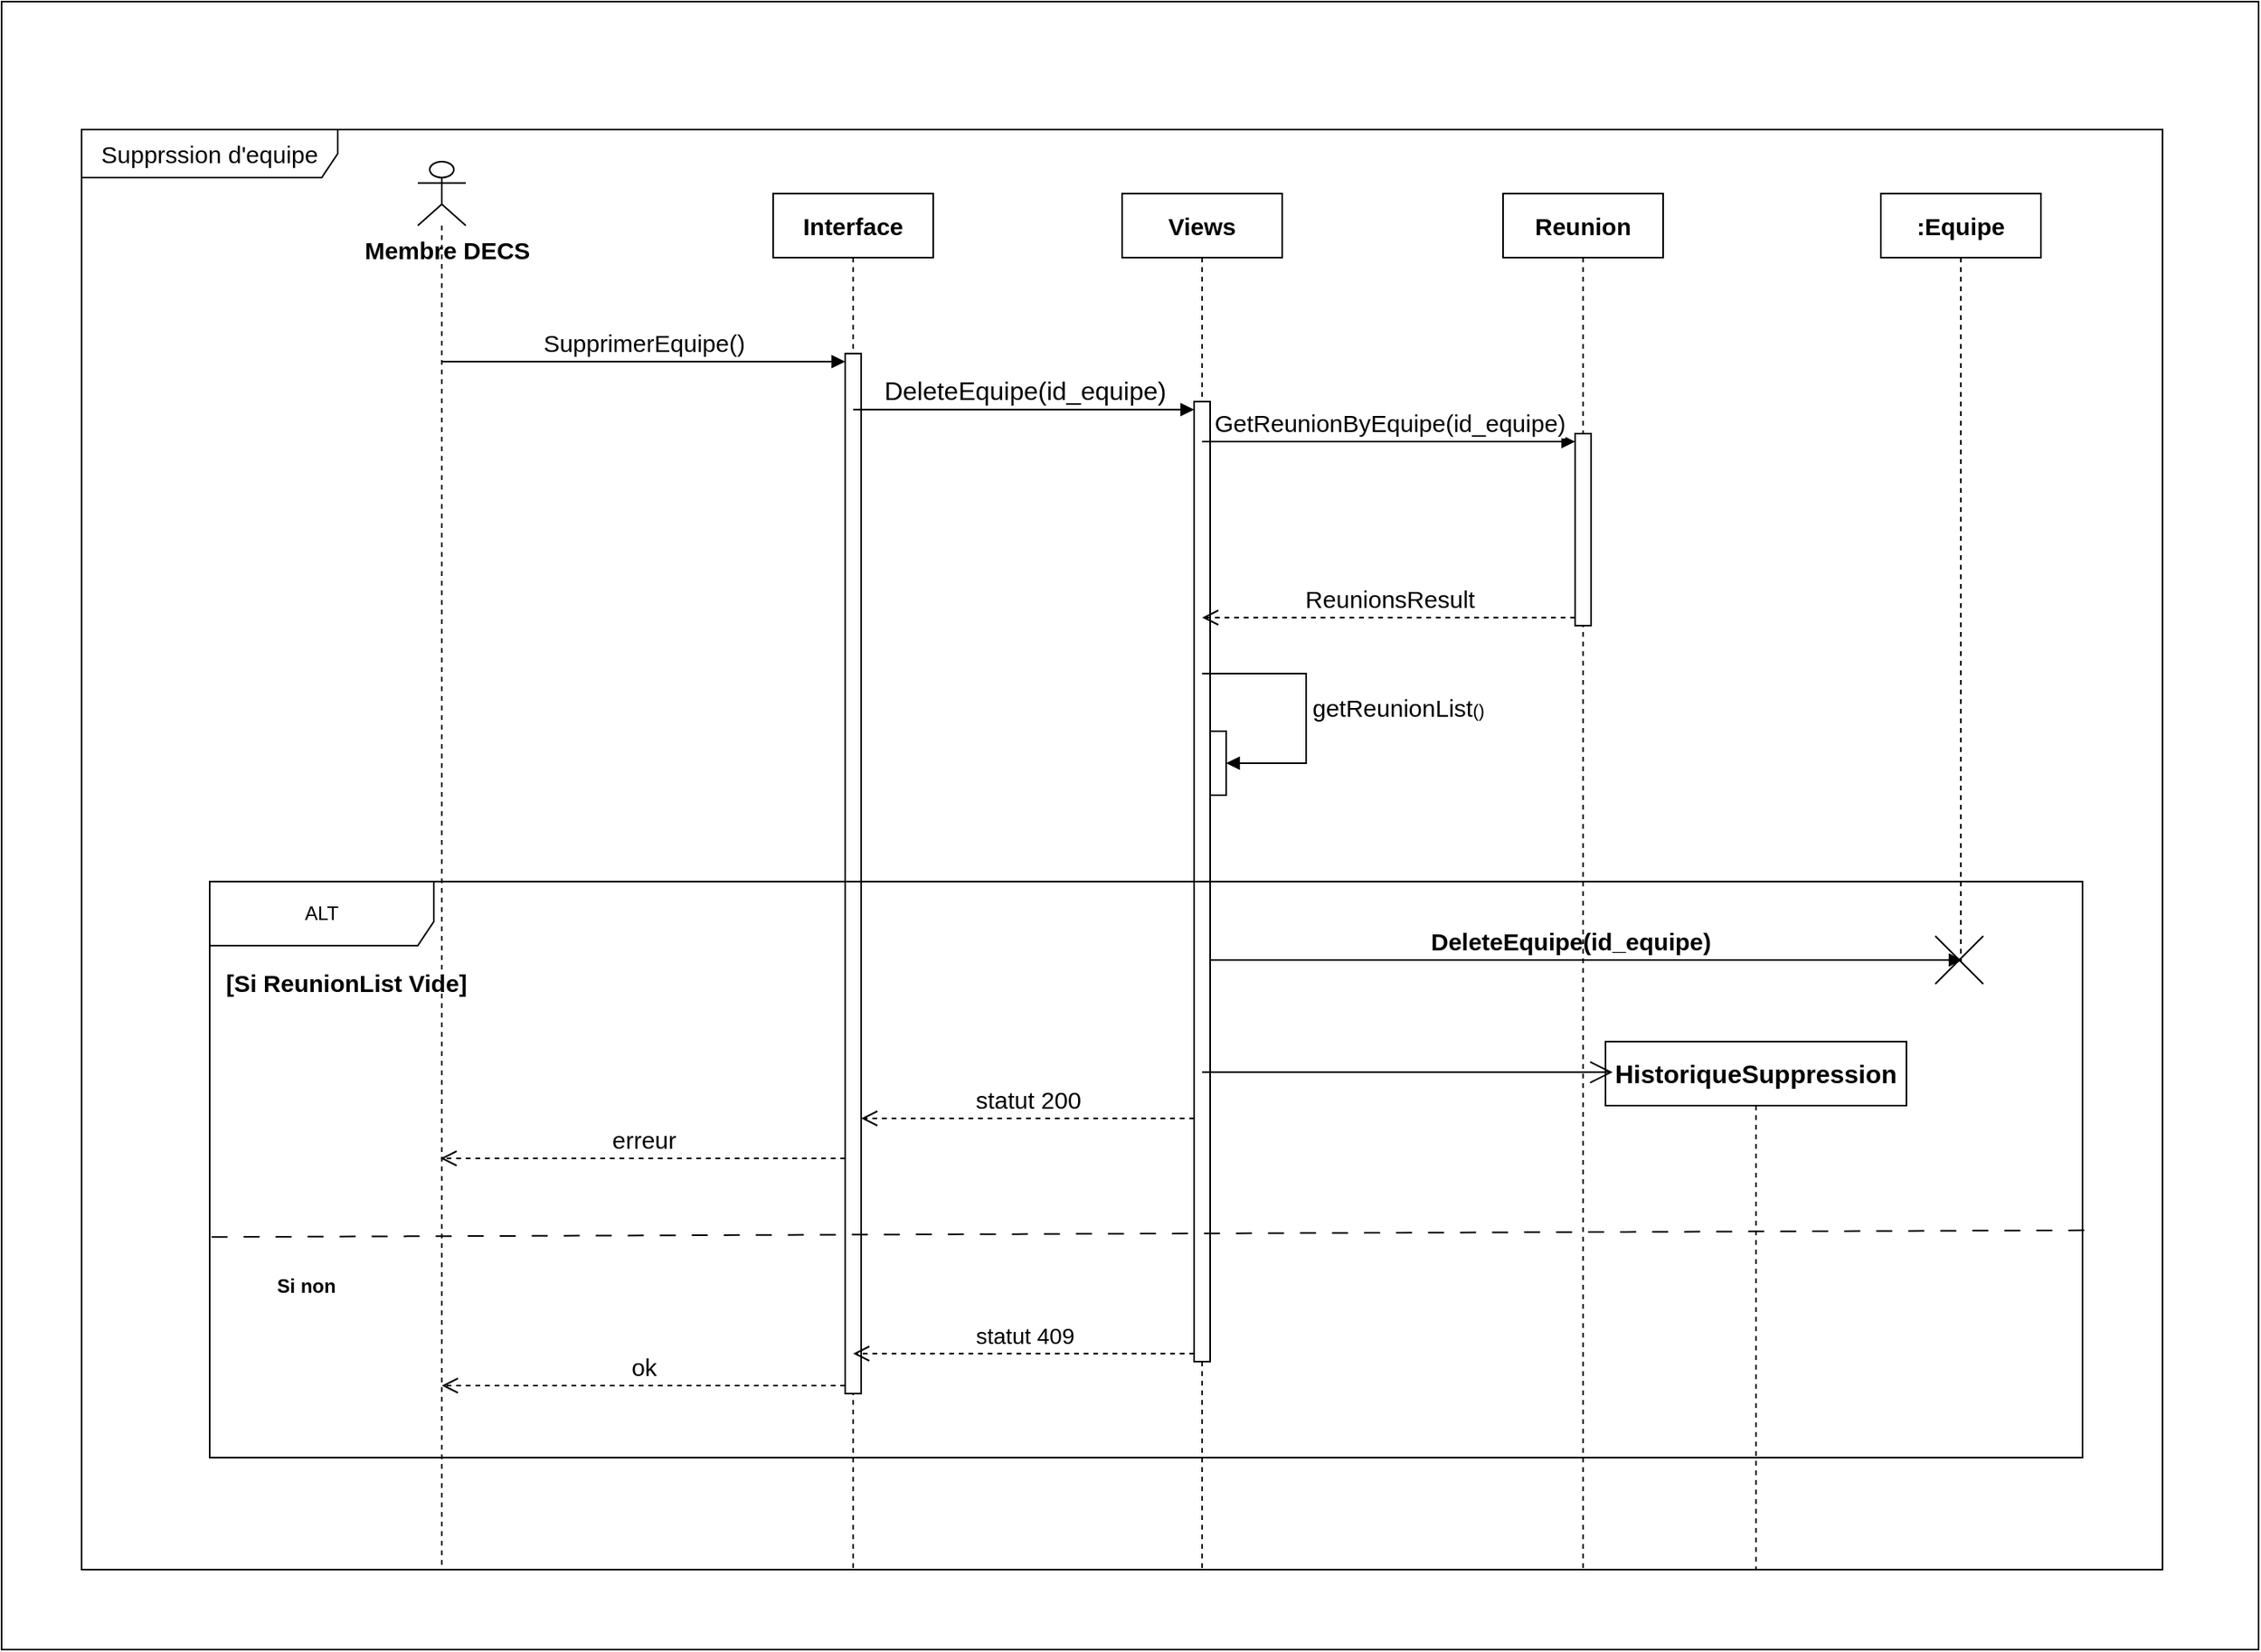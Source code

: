 <mxfile version="24.8.3">
  <diagram name="Page-1" id="2YBvvXClWsGukQMizWep">
    <mxGraphModel dx="2200" dy="1170" grid="1" gridSize="10" guides="1" tooltips="1" connect="1" arrows="1" fold="1" page="1" pageScale="1" pageWidth="850" pageHeight="1100" math="0" shadow="0">
      <root>
        <mxCell id="0" />
        <mxCell id="1" parent="0" />
        <mxCell id="PBEn9Toki-vO0EdfLWBd-39" value="" style="rounded=0;whiteSpace=wrap;html=1;" vertex="1" parent="1">
          <mxGeometry y="20" width="1410" height="1030" as="geometry" />
        </mxCell>
        <mxCell id="PBEn9Toki-vO0EdfLWBd-40" value="" style="shape=umlLifeline;perimeter=lifelinePerimeter;whiteSpace=wrap;html=1;container=1;dropTarget=0;collapsible=0;recursiveResize=0;outlineConnect=0;portConstraint=eastwest;newEdgeStyle={&quot;curved&quot;:0,&quot;rounded&quot;:0};participant=umlActor;" vertex="1" parent="1">
          <mxGeometry x="260" y="120" width="30" height="880" as="geometry" />
        </mxCell>
        <mxCell id="PBEn9Toki-vO0EdfLWBd-41" value="&lt;font style=&quot;font-size: 15px;&quot;&gt;Membre DECS&lt;/font&gt;" style="text;align=center;fontStyle=1;verticalAlign=middle;spacingLeft=3;spacingRight=3;strokeColor=none;rotatable=0;points=[[0,0.5],[1,0.5]];portConstraint=eastwest;html=1;" vertex="1" parent="1">
          <mxGeometry x="238" y="162" width="80" height="26" as="geometry" />
        </mxCell>
        <mxCell id="PBEn9Toki-vO0EdfLWBd-42" value="&lt;b&gt;&lt;font style=&quot;font-size: 15px;&quot;&gt;Interface&lt;/font&gt;&lt;/b&gt;" style="shape=umlLifeline;perimeter=lifelinePerimeter;whiteSpace=wrap;html=1;container=1;dropTarget=0;collapsible=0;recursiveResize=0;outlineConnect=0;portConstraint=eastwest;newEdgeStyle={&quot;curved&quot;:0,&quot;rounded&quot;:0};" vertex="1" parent="1">
          <mxGeometry x="482" y="140" width="100" height="860" as="geometry" />
        </mxCell>
        <mxCell id="PBEn9Toki-vO0EdfLWBd-43" value="" style="html=1;points=[[0,0,0,0,5],[0,1,0,0,-5],[1,0,0,0,5],[1,1,0,0,-5]];perimeter=orthogonalPerimeter;outlineConnect=0;targetShapes=umlLifeline;portConstraint=eastwest;newEdgeStyle={&quot;curved&quot;:0,&quot;rounded&quot;:0};" vertex="1" parent="PBEn9Toki-vO0EdfLWBd-42">
          <mxGeometry x="45" y="100" width="10" height="650" as="geometry" />
        </mxCell>
        <mxCell id="PBEn9Toki-vO0EdfLWBd-44" value="&lt;font style=&quot;font-size: 15px;&quot;&gt;&lt;b&gt;Views&lt;/b&gt;&lt;/font&gt;" style="shape=umlLifeline;perimeter=lifelinePerimeter;whiteSpace=wrap;html=1;container=1;dropTarget=0;collapsible=0;recursiveResize=0;outlineConnect=0;portConstraint=eastwest;newEdgeStyle={&quot;curved&quot;:0,&quot;rounded&quot;:0};" vertex="1" parent="1">
          <mxGeometry x="700" y="140" width="100" height="860" as="geometry" />
        </mxCell>
        <mxCell id="PBEn9Toki-vO0EdfLWBd-45" value="" style="html=1;points=[[0,0,0,0,5],[0,1,0,0,-5],[1,0,0,0,5],[1,1,0,0,-5]];perimeter=orthogonalPerimeter;outlineConnect=0;targetShapes=umlLifeline;portConstraint=eastwest;newEdgeStyle={&quot;curved&quot;:0,&quot;rounded&quot;:0};" vertex="1" parent="PBEn9Toki-vO0EdfLWBd-44">
          <mxGeometry x="45" y="130" width="10" height="600" as="geometry" />
        </mxCell>
        <mxCell id="PBEn9Toki-vO0EdfLWBd-46" value="" style="html=1;points=[[0,0,0,0,5],[0,1,0,0,-5],[1,0,0,0,5],[1,1,0,0,-5]];perimeter=orthogonalPerimeter;outlineConnect=0;targetShapes=umlLifeline;portConstraint=eastwest;newEdgeStyle={&quot;curved&quot;:0,&quot;rounded&quot;:0};" vertex="1" parent="PBEn9Toki-vO0EdfLWBd-44">
          <mxGeometry x="55" y="336" width="10" height="40" as="geometry" />
        </mxCell>
        <mxCell id="PBEn9Toki-vO0EdfLWBd-47" value="&lt;font style=&quot;font-size: 15px;&quot;&gt;getReunionList&lt;/font&gt;()" style="html=1;align=left;spacingLeft=2;endArrow=block;rounded=0;edgeStyle=orthogonalEdgeStyle;curved=0;rounded=0;" edge="1" parent="PBEn9Toki-vO0EdfLWBd-44" source="PBEn9Toki-vO0EdfLWBd-44" target="PBEn9Toki-vO0EdfLWBd-46">
          <mxGeometry relative="1" as="geometry">
            <mxPoint x="85" y="340" as="sourcePoint" />
            <Array as="points">
              <mxPoint x="115" y="300" />
              <mxPoint x="115" y="356" />
            </Array>
          </mxGeometry>
        </mxCell>
        <mxCell id="PBEn9Toki-vO0EdfLWBd-48" value="&lt;b&gt;&lt;font style=&quot;font-size: 15px;&quot;&gt;:Equipe&lt;/font&gt;&lt;/b&gt;" style="shape=umlLifeline;perimeter=lifelinePerimeter;whiteSpace=wrap;html=1;container=1;dropTarget=0;collapsible=0;recursiveResize=0;outlineConnect=0;portConstraint=eastwest;newEdgeStyle={&quot;curved&quot;:0,&quot;rounded&quot;:0};" vertex="1" parent="1">
          <mxGeometry x="1174" y="140" width="100" height="480" as="geometry" />
        </mxCell>
        <mxCell id="PBEn9Toki-vO0EdfLWBd-49" value="&lt;font style=&quot;font-size: 15px;&quot;&gt;SupprimerEquipe()&lt;/font&gt;" style="html=1;verticalAlign=bottom;endArrow=block;curved=0;rounded=0;entryX=0;entryY=0;entryDx=0;entryDy=5;" edge="1" parent="1" source="PBEn9Toki-vO0EdfLWBd-40" target="PBEn9Toki-vO0EdfLWBd-43">
          <mxGeometry relative="1" as="geometry">
            <mxPoint x="460" y="245" as="sourcePoint" />
          </mxGeometry>
        </mxCell>
        <mxCell id="PBEn9Toki-vO0EdfLWBd-50" value="&lt;font style=&quot;font-size: 15px;&quot;&gt;ok&lt;/font&gt;" style="html=1;verticalAlign=bottom;endArrow=open;dashed=1;endSize=8;curved=0;rounded=0;exitX=0;exitY=1;exitDx=0;exitDy=-5;" edge="1" parent="1" source="PBEn9Toki-vO0EdfLWBd-43" target="PBEn9Toki-vO0EdfLWBd-40">
          <mxGeometry x="0.002" relative="1" as="geometry">
            <mxPoint x="460" y="315" as="targetPoint" />
            <mxPoint as="offset" />
          </mxGeometry>
        </mxCell>
        <mxCell id="PBEn9Toki-vO0EdfLWBd-51" value="&lt;font style=&quot;font-size: 15px;&quot;&gt;&lt;b&gt;Reunion&lt;/b&gt;&lt;/font&gt;" style="shape=umlLifeline;perimeter=lifelinePerimeter;whiteSpace=wrap;html=1;container=1;dropTarget=0;collapsible=0;recursiveResize=0;outlineConnect=0;portConstraint=eastwest;newEdgeStyle={&quot;curved&quot;:0,&quot;rounded&quot;:0};" vertex="1" parent="1">
          <mxGeometry x="938" y="140" width="100" height="860" as="geometry" />
        </mxCell>
        <mxCell id="PBEn9Toki-vO0EdfLWBd-52" value="" style="html=1;points=[[0,0,0,0,5],[0,1,0,0,-5],[1,0,0,0,5],[1,1,0,0,-5]];perimeter=orthogonalPerimeter;outlineConnect=0;targetShapes=umlLifeline;portConstraint=eastwest;newEdgeStyle={&quot;curved&quot;:0,&quot;rounded&quot;:0};" vertex="1" parent="PBEn9Toki-vO0EdfLWBd-51">
          <mxGeometry x="45" y="150" width="10" height="120" as="geometry" />
        </mxCell>
        <mxCell id="PBEn9Toki-vO0EdfLWBd-53" value="&lt;font style=&quot;font-size: 16px;&quot;&gt;DeleteEquipe(id_equipe)&lt;/font&gt;" style="html=1;verticalAlign=bottom;endArrow=block;curved=0;rounded=0;entryX=0;entryY=0;entryDx=0;entryDy=5;" edge="1" parent="1" source="PBEn9Toki-vO0EdfLWBd-42" target="PBEn9Toki-vO0EdfLWBd-45">
          <mxGeometry relative="1" as="geometry">
            <mxPoint x="680" y="275" as="sourcePoint" />
          </mxGeometry>
        </mxCell>
        <mxCell id="PBEn9Toki-vO0EdfLWBd-54" value="&lt;font style=&quot;font-size: 14px;&quot;&gt;statut 409&lt;/font&gt;" style="html=1;verticalAlign=bottom;endArrow=open;dashed=1;endSize=8;curved=0;rounded=0;exitX=0;exitY=1;exitDx=0;exitDy=-5;" edge="1" parent="1" source="PBEn9Toki-vO0EdfLWBd-45" target="PBEn9Toki-vO0EdfLWBd-42">
          <mxGeometry relative="1" as="geometry">
            <mxPoint x="680" y="345" as="targetPoint" />
          </mxGeometry>
        </mxCell>
        <mxCell id="PBEn9Toki-vO0EdfLWBd-55" value="&lt;font style=&quot;font-size: 15px;&quot;&gt;GetReunionByEquipe(id_equipe)&lt;/font&gt;" style="html=1;verticalAlign=bottom;endArrow=block;curved=0;rounded=0;entryX=0;entryY=0;entryDx=0;entryDy=5;" edge="1" parent="1" source="PBEn9Toki-vO0EdfLWBd-44" target="PBEn9Toki-vO0EdfLWBd-52">
          <mxGeometry relative="1" as="geometry">
            <mxPoint x="850" y="295" as="sourcePoint" />
          </mxGeometry>
        </mxCell>
        <mxCell id="PBEn9Toki-vO0EdfLWBd-56" value="&lt;font style=&quot;font-size: 15px;&quot;&gt;ReunionsResult&lt;/font&gt;" style="html=1;verticalAlign=bottom;endArrow=open;dashed=1;endSize=8;curved=0;rounded=0;exitX=0;exitY=1;exitDx=0;exitDy=-5;" edge="1" parent="1" source="PBEn9Toki-vO0EdfLWBd-52" target="PBEn9Toki-vO0EdfLWBd-44">
          <mxGeometry relative="1" as="geometry">
            <mxPoint x="850" y="365" as="targetPoint" />
          </mxGeometry>
        </mxCell>
        <mxCell id="PBEn9Toki-vO0EdfLWBd-57" value="" style="shape=umlDestroy;html=1;" vertex="1" parent="1">
          <mxGeometry x="1208" y="604" width="30" height="30" as="geometry" />
        </mxCell>
        <mxCell id="PBEn9Toki-vO0EdfLWBd-58" value="" style="html=1;verticalAlign=bottom;labelBackgroundColor=none;endArrow=block;endFill=1;rounded=0;entryX=0.567;entryY=0.5;entryDx=0;entryDy=0;entryPerimeter=0;" edge="1" parent="1" source="PBEn9Toki-vO0EdfLWBd-45" target="PBEn9Toki-vO0EdfLWBd-57">
          <mxGeometry width="160" relative="1" as="geometry">
            <mxPoint x="710" y="530" as="sourcePoint" />
            <mxPoint x="870" y="530" as="targetPoint" />
          </mxGeometry>
        </mxCell>
        <mxCell id="PBEn9Toki-vO0EdfLWBd-59" value="&lt;font style=&quot;font-size: 16px;&quot;&gt;&lt;b&gt;HistoriqueSuppression&lt;/b&gt;&lt;/font&gt;" style="shape=umlLifeline;perimeter=lifelinePerimeter;whiteSpace=wrap;html=1;container=1;dropTarget=0;collapsible=0;recursiveResize=0;outlineConnect=0;portConstraint=eastwest;newEdgeStyle={&quot;curved&quot;:0,&quot;rounded&quot;:0};" vertex="1" parent="1">
          <mxGeometry x="1002" y="670" width="188" height="330" as="geometry" />
        </mxCell>
        <mxCell id="PBEn9Toki-vO0EdfLWBd-60" value="" style="endArrow=open;endFill=1;endSize=12;html=1;rounded=0;entryX=0.024;entryY=0.058;entryDx=0;entryDy=0;entryPerimeter=0;" edge="1" parent="1" source="PBEn9Toki-vO0EdfLWBd-44" target="PBEn9Toki-vO0EdfLWBd-59">
          <mxGeometry width="160" relative="1" as="geometry">
            <mxPoint x="850" y="700" as="sourcePoint" />
            <mxPoint x="1010" y="700" as="targetPoint" />
          </mxGeometry>
        </mxCell>
        <mxCell id="PBEn9Toki-vO0EdfLWBd-61" value="ALT" style="shape=umlFrame;whiteSpace=wrap;html=1;pointerEvents=0;width=140;height=40;" vertex="1" parent="1">
          <mxGeometry x="130" y="570" width="1170" height="360" as="geometry" />
        </mxCell>
        <mxCell id="PBEn9Toki-vO0EdfLWBd-62" value="" style="endArrow=none;startArrow=none;endFill=0;startFill=0;endSize=8;html=1;verticalAlign=bottom;dashed=1;labelBackgroundColor=none;dashPattern=10 10;rounded=0;entryX=1.002;entryY=0.447;entryDx=0;entryDy=0;entryPerimeter=0;exitX=0.001;exitY=0.617;exitDx=0;exitDy=0;exitPerimeter=0;elbow=vertical;" edge="1" parent="1" source="PBEn9Toki-vO0EdfLWBd-61">
          <mxGeometry width="160" relative="1" as="geometry">
            <mxPoint x="187.78" y="791.52" as="sourcePoint" />
            <mxPoint x="1302.22" y="787.92" as="targetPoint" />
          </mxGeometry>
        </mxCell>
        <mxCell id="PBEn9Toki-vO0EdfLWBd-63" value="&lt;font style=&quot;font-size: 15px;&quot;&gt;statut 200&lt;/font&gt;" style="html=1;verticalAlign=bottom;endArrow=open;dashed=1;endSize=8;curved=0;rounded=0;" edge="1" parent="1">
          <mxGeometry relative="1" as="geometry">
            <mxPoint x="537" y="718" as="targetPoint" />
            <mxPoint x="745" y="718" as="sourcePoint" />
          </mxGeometry>
        </mxCell>
        <mxCell id="PBEn9Toki-vO0EdfLWBd-64" value="&lt;font style=&quot;font-size: 15px;&quot;&gt;erreur&lt;/font&gt;" style="html=1;verticalAlign=bottom;endArrow=open;dashed=1;endSize=8;curved=0;rounded=0;" edge="1" parent="1">
          <mxGeometry relative="1" as="geometry">
            <mxPoint x="274.167" y="743" as="targetPoint" />
            <mxPoint x="527" y="743" as="sourcePoint" />
          </mxGeometry>
        </mxCell>
        <mxCell id="PBEn9Toki-vO0EdfLWBd-65" value="&lt;span style=&quot;font-size: 15px;&quot;&gt;[&lt;/span&gt;&lt;span style=&quot;font-size: 15px;&quot;&gt;Si ReunionList Vide&lt;/span&gt;&lt;span style=&quot;font-size: 15px;&quot;&gt;]&lt;/span&gt;" style="text;align=center;fontStyle=1;verticalAlign=middle;spacingLeft=3;spacingRight=3;strokeColor=none;rotatable=0;points=[[0,0.5],[1,0.5]];portConstraint=eastwest;html=1;" vertex="1" parent="1">
          <mxGeometry x="149" y="620" width="131" height="26" as="geometry" />
        </mxCell>
        <mxCell id="PBEn9Toki-vO0EdfLWBd-66" value="Si non" style="text;align=center;fontStyle=1;verticalAlign=middle;spacingLeft=3;spacingRight=3;strokeColor=none;rotatable=0;points=[[0,0.5],[1,0.5]];portConstraint=eastwest;html=1;" vertex="1" parent="1">
          <mxGeometry x="150" y="810" width="80" height="26" as="geometry" />
        </mxCell>
        <mxCell id="PBEn9Toki-vO0EdfLWBd-67" value="&lt;font style=&quot;font-size: 15px;&quot;&gt;DeleteEquipe(id_equipe)&lt;/font&gt;" style="text;align=center;fontStyle=1;verticalAlign=middle;spacingLeft=3;spacingRight=3;strokeColor=none;rotatable=0;points=[[0,0.5],[1,0.5]];portConstraint=eastwest;html=1;" vertex="1" parent="1">
          <mxGeometry x="940" y="594" width="80" height="26" as="geometry" />
        </mxCell>
        <mxCell id="PBEn9Toki-vO0EdfLWBd-68" value="&lt;font style=&quot;font-size: 15px;&quot;&gt;Supprssion d&#39;equipe&lt;/font&gt;" style="shape=umlFrame;whiteSpace=wrap;html=1;pointerEvents=0;recursiveResize=0;container=1;collapsible=0;width=160;" vertex="1" parent="1">
          <mxGeometry x="50" y="100" width="1300" height="900" as="geometry" />
        </mxCell>
      </root>
    </mxGraphModel>
  </diagram>
</mxfile>
